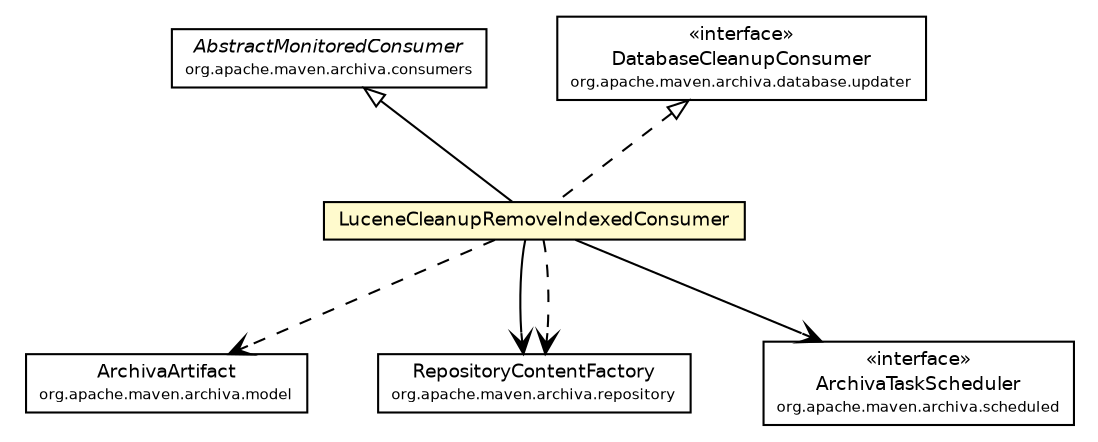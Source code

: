 #!/usr/local/bin/dot
#
# Class diagram 
# Generated by UmlGraph version 4.6 (http://www.spinellis.gr/sw/umlgraph)
#

digraph G {
	edge [fontname="Helvetica",fontsize=10,labelfontname="Helvetica",labelfontsize=10];
	node [fontname="Helvetica",fontsize=10,shape=plaintext];
	// org.apache.maven.archiva.consumers.AbstractMonitoredConsumer
	c120168 [label=<<table border="0" cellborder="1" cellspacing="0" cellpadding="2" port="p" href="../../../maven/archiva/consumers/AbstractMonitoredConsumer.html">
		<tr><td><table border="0" cellspacing="0" cellpadding="1">
			<tr><td><font face="Helvetica-Oblique"> AbstractMonitoredConsumer </font></td></tr>
			<tr><td><font point-size="7.0"> org.apache.maven.archiva.consumers </font></td></tr>
		</table></td></tr>
		</table>>, fontname="Helvetica", fontcolor="black", fontsize=9.0];
	// org.apache.maven.archiva.model.ArchivaArtifact
	c120177 [label=<<table border="0" cellborder="1" cellspacing="0" cellpadding="2" port="p" href="../../../maven/archiva/model/ArchivaArtifact.html">
		<tr><td><table border="0" cellspacing="0" cellpadding="1">
			<tr><td> ArchivaArtifact </td></tr>
			<tr><td><font point-size="7.0"> org.apache.maven.archiva.model </font></td></tr>
		</table></td></tr>
		</table>>, fontname="Helvetica", fontcolor="black", fontsize=9.0];
	// org.apache.maven.archiva.repository.RepositoryContentFactory
	c120215 [label=<<table border="0" cellborder="1" cellspacing="0" cellpadding="2" port="p" href="../../../maven/archiva/repository/RepositoryContentFactory.html">
		<tr><td><table border="0" cellspacing="0" cellpadding="1">
			<tr><td> RepositoryContentFactory </td></tr>
			<tr><td><font point-size="7.0"> org.apache.maven.archiva.repository </font></td></tr>
		</table></td></tr>
		</table>>, fontname="Helvetica", fontcolor="black", fontsize=9.0];
	// org.apache.maven.archiva.database.updater.DatabaseCleanupConsumer
	c120323 [label=<<table border="0" cellborder="1" cellspacing="0" cellpadding="2" port="p" href="../../../maven/archiva/database/updater/DatabaseCleanupConsumer.html">
		<tr><td><table border="0" cellspacing="0" cellpadding="1">
			<tr><td> &laquo;interface&raquo; </td></tr>
			<tr><td> DatabaseCleanupConsumer </td></tr>
			<tr><td><font point-size="7.0"> org.apache.maven.archiva.database.updater </font></td></tr>
		</table></td></tr>
		</table>>, fontname="Helvetica", fontcolor="black", fontsize=9.0];
	// org.apache.maven.archiva.scheduled.ArchivaTaskScheduler
	c120357 [label=<<table border="0" cellborder="1" cellspacing="0" cellpadding="2" port="p" href="../../../maven/archiva/scheduled/ArchivaTaskScheduler.html">
		<tr><td><table border="0" cellspacing="0" cellpadding="1">
			<tr><td> &laquo;interface&raquo; </td></tr>
			<tr><td> ArchivaTaskScheduler </td></tr>
			<tr><td><font point-size="7.0"> org.apache.maven.archiva.scheduled </font></td></tr>
		</table></td></tr>
		</table>>, fontname="Helvetica", fontcolor="black", fontsize=9.0];
	// org.apache.archiva.consumers.lucene.LuceneCleanupRemoveIndexedConsumer
	c120367 [label=<<table border="0" cellborder="1" cellspacing="0" cellpadding="2" port="p" bgcolor="lemonChiffon" href="./LuceneCleanupRemoveIndexedConsumer.html">
		<tr><td><table border="0" cellspacing="0" cellpadding="1">
			<tr><td> LuceneCleanupRemoveIndexedConsumer </td></tr>
		</table></td></tr>
		</table>>, fontname="Helvetica", fontcolor="black", fontsize=9.0];
	//org.apache.archiva.consumers.lucene.LuceneCleanupRemoveIndexedConsumer extends org.apache.maven.archiva.consumers.AbstractMonitoredConsumer
	c120168:p -> c120367:p [dir=back,arrowtail=empty];
	//org.apache.archiva.consumers.lucene.LuceneCleanupRemoveIndexedConsumer implements org.apache.maven.archiva.database.updater.DatabaseCleanupConsumer
	c120323:p -> c120367:p [dir=back,arrowtail=empty,style=dashed];
	// org.apache.archiva.consumers.lucene.LuceneCleanupRemoveIndexedConsumer NAVASSOC org.apache.maven.archiva.repository.RepositoryContentFactory
	c120367:p -> c120215:p [taillabel="", label="", headlabel="", fontname="Helvetica", fontcolor="black", fontsize=10.0, color="black", arrowhead=open];
	// org.apache.archiva.consumers.lucene.LuceneCleanupRemoveIndexedConsumer NAVASSOC org.apache.maven.archiva.scheduled.ArchivaTaskScheduler
	c120367:p -> c120357:p [taillabel="", label="", headlabel="", fontname="Helvetica", fontcolor="black", fontsize=10.0, color="black", arrowhead=open];
	// org.apache.archiva.consumers.lucene.LuceneCleanupRemoveIndexedConsumer DEPEND org.apache.maven.archiva.model.ArchivaArtifact
	c120367:p -> c120177:p [taillabel="", label="", headlabel="", fontname="Helvetica", fontcolor="black", fontsize=10.0, color="black", arrowhead=open, style=dashed];
	// org.apache.archiva.consumers.lucene.LuceneCleanupRemoveIndexedConsumer DEPEND org.apache.maven.archiva.repository.RepositoryContentFactory
	c120367:p -> c120215:p [taillabel="", label="", headlabel="", fontname="Helvetica", fontcolor="black", fontsize=10.0, color="black", arrowhead=open, style=dashed];
}

